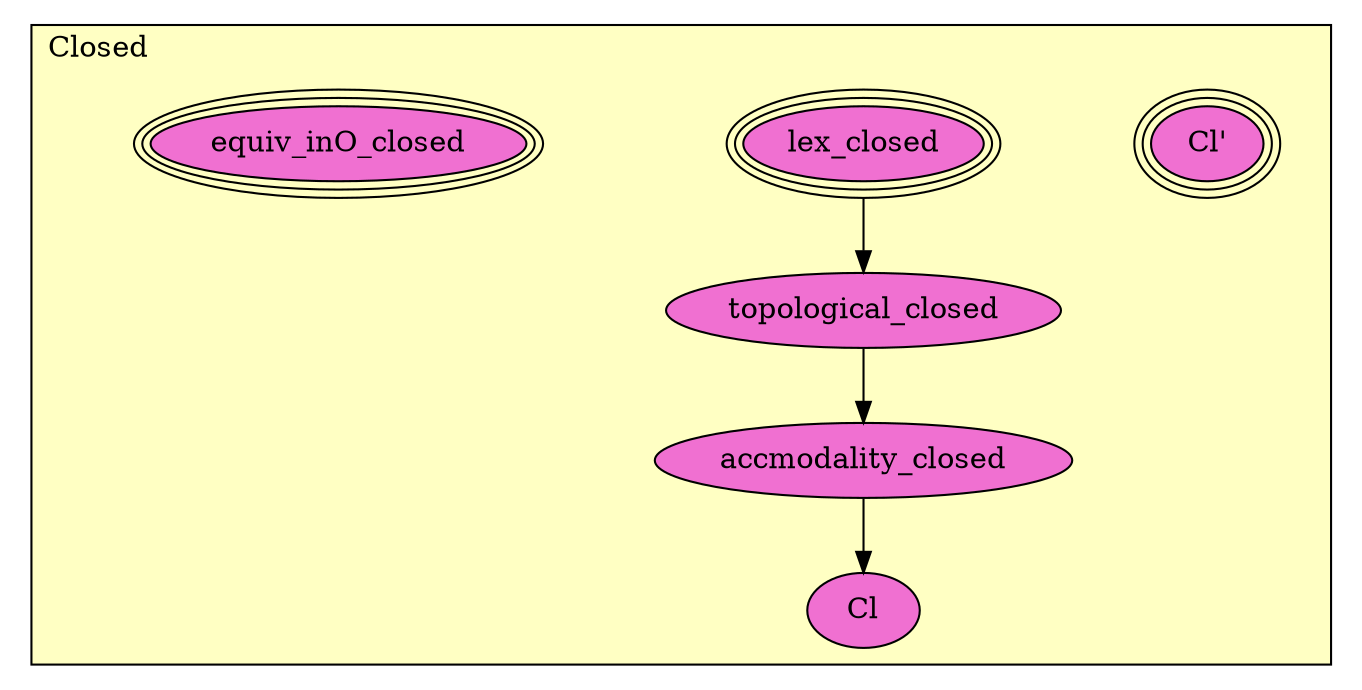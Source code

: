 digraph HoTT_Modalities_Closed {
  graph [ratio=0.5]
  node [style=filled]
Closed_Cl_ [label="Cl'", URL=<Closed.html#Cl'>, peripheries=3, fillcolor="#F070D1"] ;
Closed_lex_closed [label="lex_closed", URL=<Closed.html#lex_closed>, peripheries=3, fillcolor="#F070D1"] ;
Closed_topological_closed [label="topological_closed", URL=<Closed.html#topological_closed>, fillcolor="#F070D1"] ;
Closed_accmodality_closed [label="accmodality_closed", URL=<Closed.html#accmodality_closed>, fillcolor="#F070D1"] ;
Closed_Cl [label="Cl", URL=<Closed.html#Cl>, fillcolor="#F070D1"] ;
Closed_equiv_inO_closed [label="equiv_inO_closed", URL=<Closed.html#equiv_inO_closed>, peripheries=3, fillcolor="#F070D1"] ;
  Closed_lex_closed -> Closed_topological_closed [] ;
  Closed_topological_closed -> Closed_accmodality_closed [] ;
  Closed_accmodality_closed -> Closed_Cl [] ;
subgraph cluster_Closed { label="Closed"; fillcolor="#FFFFC3"; labeljust=l; style=filled 
Closed_equiv_inO_closed; Closed_Cl; Closed_accmodality_closed; Closed_topological_closed; Closed_lex_closed; Closed_Cl_; };
} /* END */
